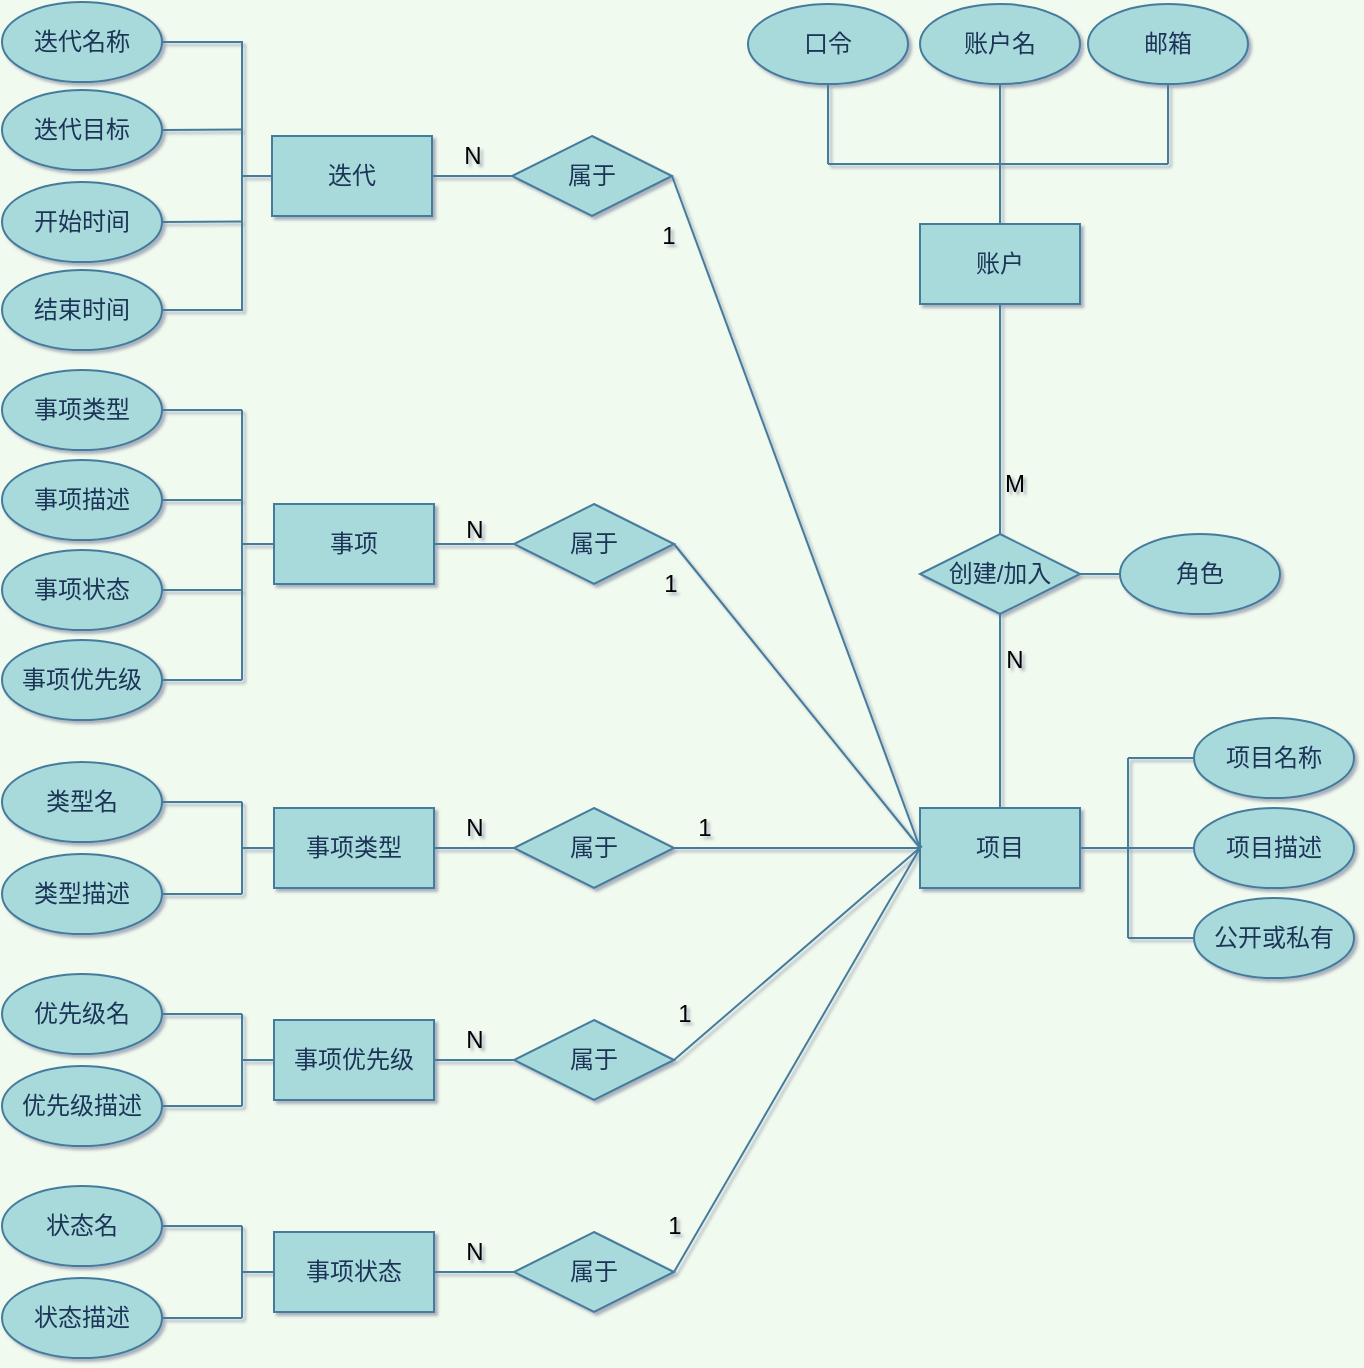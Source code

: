 <mxfile version="14.6.13" type="device"><diagram id="mEJH0nDxZswalFYeW-On" name="ER"><mxGraphModel dx="1108" dy="520" grid="1" gridSize="5" guides="1" tooltips="1" connect="1" arrows="0" fold="1" page="1" pageScale="1" pageWidth="827" pageHeight="1169" background="#F1FAEE" math="0" shadow="1"><root><mxCell id="0"/><mxCell id="1" parent="0"/><mxCell id="A1AZfDQCr9bqqlxTMdt3-1" value="项目" style="rounded=0;whiteSpace=wrap;html=1;fillColor=#A8DADC;strokeColor=#457B9D;fontColor=#1D3557;" parent="1" vertex="1"><mxGeometry x="536" y="625" width="80" height="40" as="geometry"/></mxCell><mxCell id="A1AZfDQCr9bqqlxTMdt3-2" value="账户" style="rounded=0;whiteSpace=wrap;html=1;fillColor=#A8DADC;strokeColor=#457B9D;fontColor=#1D3557;" parent="1" vertex="1"><mxGeometry x="536" y="333" width="80" height="40" as="geometry"/></mxCell><mxCell id="A1AZfDQCr9bqqlxTMdt3-3" value="创建/加入" style="rhombus;whiteSpace=wrap;html=1;fillColor=#A8DADC;strokeColor=#457B9D;fontColor=#1D3557;" parent="1" vertex="1"><mxGeometry x="536" y="488" width="80" height="40" as="geometry"/></mxCell><mxCell id="A1AZfDQCr9bqqlxTMdt3-4" value="" style="endArrow=none;html=1;exitX=0.5;exitY=0;exitDx=0;exitDy=0;strokeColor=#457B9D;fontColor=#1D3557;labelBackgroundColor=#F1FAEE;entryX=0.5;entryY=1;entryDx=0;entryDy=0;" parent="1" source="A1AZfDQCr9bqqlxTMdt3-3" target="A1AZfDQCr9bqqlxTMdt3-2" edge="1"><mxGeometry width="50" height="50" relative="1" as="geometry"><mxPoint x="616" y="548" as="sourcePoint"/><mxPoint x="576" y="458" as="targetPoint"/></mxGeometry></mxCell><mxCell id="A1AZfDQCr9bqqlxTMdt3-7" value="" style="endArrow=none;html=1;entryX=0.5;entryY=1;entryDx=0;entryDy=0;exitX=0.5;exitY=0;exitDx=0;exitDy=0;strokeColor=#457B9D;fontColor=#1D3557;labelBackgroundColor=#F1FAEE;" parent="1" source="A1AZfDQCr9bqqlxTMdt3-1" target="A1AZfDQCr9bqqlxTMdt3-3" edge="1"><mxGeometry width="50" height="50" relative="1" as="geometry"><mxPoint x="606" y="635" as="sourcePoint"/><mxPoint x="576" y="585.0" as="targetPoint"/></mxGeometry></mxCell><mxCell id="A1AZfDQCr9bqqlxTMdt3-9" value="迭代" style="rounded=0;whiteSpace=wrap;html=1;fillColor=#A8DADC;strokeColor=#457B9D;fontColor=#1D3557;" parent="1" vertex="1"><mxGeometry x="212" y="289" width="80" height="40" as="geometry"/></mxCell><mxCell id="A1AZfDQCr9bqqlxTMdt3-10" value="属于" style="rhombus;whiteSpace=wrap;html=1;fillColor=#A8DADC;strokeColor=#457B9D;fontColor=#1D3557;" parent="1" vertex="1"><mxGeometry x="332" y="289" width="80" height="40" as="geometry"/></mxCell><mxCell id="A1AZfDQCr9bqqlxTMdt3-11" value="" style="endArrow=none;html=1;entryX=0;entryY=0.5;entryDx=0;entryDy=0;exitX=1;exitY=0.5;exitDx=0;exitDy=0;strokeColor=#457B9D;fontColor=#1D3557;labelBackgroundColor=#F1FAEE;" parent="1" source="A1AZfDQCr9bqqlxTMdt3-10" target="A1AZfDQCr9bqqlxTMdt3-1" edge="1"><mxGeometry width="50" height="50" relative="1" as="geometry"><mxPoint x="496.0" y="483" as="sourcePoint"/><mxPoint x="516" y="665" as="targetPoint"/></mxGeometry></mxCell><mxCell id="A1AZfDQCr9bqqlxTMdt3-12" value="" style="endArrow=none;html=1;entryX=1;entryY=0.5;entryDx=0;entryDy=0;strokeColor=#457B9D;fontColor=#1D3557;labelBackgroundColor=#F1FAEE;" parent="1" target="A1AZfDQCr9bqqlxTMdt3-9" edge="1"><mxGeometry width="50" height="50" relative="1" as="geometry"><mxPoint x="332" y="309" as="sourcePoint"/><mxPoint x="516" y="409" as="targetPoint"/></mxGeometry></mxCell><mxCell id="A1AZfDQCr9bqqlxTMdt3-13" value="角色" style="ellipse;whiteSpace=wrap;html=1;fillColor=#A8DADC;strokeColor=#457B9D;fontColor=#1D3557;" parent="1" vertex="1"><mxGeometry x="636" y="488" width="80" height="40" as="geometry"/></mxCell><mxCell id="A1AZfDQCr9bqqlxTMdt3-20" value="口令" style="ellipse;whiteSpace=wrap;html=1;fillColor=#A8DADC;strokeColor=#457B9D;fontColor=#1D3557;" parent="1" vertex="1"><mxGeometry x="450" y="223" width="80" height="40" as="geometry"/></mxCell><mxCell id="A1AZfDQCr9bqqlxTMdt3-21" value="邮箱" style="ellipse;whiteSpace=wrap;html=1;fillColor=#A8DADC;strokeColor=#457B9D;fontColor=#1D3557;" parent="1" vertex="1"><mxGeometry x="620" y="223" width="80" height="40" as="geometry"/></mxCell><mxCell id="A1AZfDQCr9bqqlxTMdt3-25" value="" style="endArrow=none;html=1;entryX=0.5;entryY=0;entryDx=0;entryDy=0;strokeColor=#457B9D;fontColor=#1D3557;exitX=0.5;exitY=1;exitDx=0;exitDy=0;labelBackgroundColor=#F1FAEE;" parent="1" source="1s0V7fmQ5VIfKQaa-ysw-3" target="A1AZfDQCr9bqqlxTMdt3-2" edge="1"><mxGeometry width="50" height="50" relative="1" as="geometry"><mxPoint x="576" y="303" as="sourcePoint"/><mxPoint x="516" y="283" as="targetPoint"/></mxGeometry></mxCell><mxCell id="A1AZfDQCr9bqqlxTMdt3-26" value="项目名称" style="ellipse;whiteSpace=wrap;html=1;fillColor=#A8DADC;strokeColor=#457B9D;fontColor=#1D3557;" parent="1" vertex="1"><mxGeometry x="673" y="580" width="80" height="40" as="geometry"/></mxCell><mxCell id="A1AZfDQCr9bqqlxTMdt3-27" value="" style="endArrow=none;html=1;exitX=1;exitY=0.5;exitDx=0;exitDy=0;strokeColor=#457B9D;fontColor=#1D3557;labelBackgroundColor=#F1FAEE;" parent="1" source="A1AZfDQCr9bqqlxTMdt3-1" edge="1"><mxGeometry width="50" height="50" relative="1" as="geometry"><mxPoint x="566" y="568" as="sourcePoint"/><mxPoint x="640" y="645" as="targetPoint"/></mxGeometry></mxCell><mxCell id="A1AZfDQCr9bqqlxTMdt3-29" value="事项类型" style="rounded=0;whiteSpace=wrap;html=1;fillColor=#A8DADC;strokeColor=#457B9D;fontColor=#1D3557;" parent="1" vertex="1"><mxGeometry x="213" y="625" width="80" height="40" as="geometry"/></mxCell><mxCell id="A1AZfDQCr9bqqlxTMdt3-35" value="" style="endArrow=none;html=1;entryX=0;entryY=0.5;entryDx=0;entryDy=0;strokeColor=#457B9D;fontColor=#1D3557;labelBackgroundColor=#F1FAEE;exitX=1;exitY=0.5;exitDx=0;exitDy=0;" parent="1" source="A1AZfDQCr9bqqlxTMdt3-36" target="A1AZfDQCr9bqqlxTMdt3-1" edge="1"><mxGeometry width="50" height="50" relative="1" as="geometry"><mxPoint x="419" y="659" as="sourcePoint"/><mxPoint x="616" y="625" as="targetPoint"/></mxGeometry></mxCell><mxCell id="A1AZfDQCr9bqqlxTMdt3-36" value="属于" style="rhombus;whiteSpace=wrap;html=1;fillColor=#A8DADC;strokeColor=#457B9D;fontColor=#1D3557;" parent="1" vertex="1"><mxGeometry x="333" y="625" width="80" height="40" as="geometry"/></mxCell><mxCell id="A1AZfDQCr9bqqlxTMdt3-37" value="" style="endArrow=none;html=1;entryX=1;entryY=0.5;entryDx=0;entryDy=0;strokeColor=#457B9D;fontColor=#1D3557;labelBackgroundColor=#F1FAEE;" parent="1" target="A1AZfDQCr9bqqlxTMdt3-29" edge="1"><mxGeometry width="50" height="50" relative="1" as="geometry"><mxPoint x="333" y="645" as="sourcePoint"/><mxPoint x="617" y="545" as="targetPoint"/></mxGeometry></mxCell><mxCell id="1s0V7fmQ5VIfKQaa-ysw-3" value="账户名" style="ellipse;whiteSpace=wrap;html=1;fillColor=#A8DADC;strokeColor=#457B9D;fontColor=#1D3557;" parent="1" vertex="1"><mxGeometry x="536" y="223" width="80" height="40" as="geometry"/></mxCell><mxCell id="LcGLFT35uSjyttm6wVS2-3" value="" style="endArrow=none;html=1;strokeColor=#457B9D;fontColor=#1D3557;labelBackgroundColor=#F1FAEE;" parent="1" edge="1"><mxGeometry width="50" height="50" relative="1" as="geometry"><mxPoint x="490" y="303" as="sourcePoint"/><mxPoint x="660" y="303" as="targetPoint"/></mxGeometry></mxCell><mxCell id="LcGLFT35uSjyttm6wVS2-4" value="" style="endArrow=none;html=1;strokeColor=#457B9D;fontColor=#1D3557;exitX=0.5;exitY=1;exitDx=0;exitDy=0;labelBackgroundColor=#F1FAEE;" parent="1" source="A1AZfDQCr9bqqlxTMdt3-20" edge="1"><mxGeometry width="50" height="50" relative="1" as="geometry"><mxPoint x="466.0" y="313" as="sourcePoint"/><mxPoint x="490" y="303" as="targetPoint"/></mxGeometry></mxCell><mxCell id="LcGLFT35uSjyttm6wVS2-5" value="" style="endArrow=none;html=1;strokeColor=#457B9D;fontColor=#1D3557;entryX=0.5;entryY=1;entryDx=0;entryDy=0;labelBackgroundColor=#F1FAEE;" parent="1" target="A1AZfDQCr9bqqlxTMdt3-21" edge="1"><mxGeometry width="50" height="50" relative="1" as="geometry"><mxPoint x="660" y="303" as="sourcePoint"/><mxPoint x="466.0" y="313" as="targetPoint"/></mxGeometry></mxCell><mxCell id="jqcr4N8JuxzbJGiVNP83-2" value="" style="endArrow=none;html=1;strokeColor=#457B9D;fontColor=#1D3557;exitX=1;exitY=0.5;exitDx=0;exitDy=0;labelBackgroundColor=#F1FAEE;" parent="1" source="A1AZfDQCr9bqqlxTMdt3-3" edge="1"><mxGeometry width="50" height="50" relative="1" as="geometry"><mxPoint x="643" y="488" as="sourcePoint"/><mxPoint x="636" y="508" as="targetPoint"/></mxGeometry></mxCell><mxCell id="NzF4kP65JP-fQgAWdTbD-1" value="" style="endArrow=none;html=1;entryX=0;entryY=0.5;entryDx=0;entryDy=0;labelBackgroundColor=#F1FAEE;strokeColor=#457B9D;fontColor=#1D3557;" parent="1" target="A1AZfDQCr9bqqlxTMdt3-9" edge="1"><mxGeometry width="50" height="50" relative="1" as="geometry"><mxPoint x="197" y="309" as="sourcePoint"/><mxPoint x="500" y="309" as="targetPoint"/></mxGeometry></mxCell><mxCell id="NzF4kP65JP-fQgAWdTbD-3" value="迭代名称" style="ellipse;whiteSpace=wrap;html=1;fillColor=#A8DADC;strokeColor=#457B9D;fontColor=#1D3557;" parent="1" vertex="1"><mxGeometry x="77" y="222" width="80" height="40" as="geometry"/></mxCell><mxCell id="NzF4kP65JP-fQgAWdTbD-4" value="开始时间" style="ellipse;whiteSpace=wrap;html=1;fillColor=#A8DADC;strokeColor=#457B9D;fontColor=#1D3557;" parent="1" vertex="1"><mxGeometry x="77" y="312" width="80" height="40" as="geometry"/></mxCell><mxCell id="NzF4kP65JP-fQgAWdTbD-5" value="结束时间" style="ellipse;whiteSpace=wrap;html=1;fillColor=#A8DADC;strokeColor=#457B9D;fontColor=#1D3557;" parent="1" vertex="1"><mxGeometry x="77" y="356" width="80" height="40" as="geometry"/></mxCell><mxCell id="NzF4kP65JP-fQgAWdTbD-6" value="迭代目标" style="ellipse;whiteSpace=wrap;html=1;fillColor=#A8DADC;strokeColor=#457B9D;fontColor=#1D3557;" parent="1" vertex="1"><mxGeometry x="77" y="266" width="80" height="40" as="geometry"/></mxCell><mxCell id="NzF4kP65JP-fQgAWdTbD-12" value="项目描述" style="ellipse;whiteSpace=wrap;html=1;fillColor=#A8DADC;strokeColor=#457B9D;fontColor=#1D3557;" parent="1" vertex="1"><mxGeometry x="673" y="625" width="80" height="40" as="geometry"/></mxCell><mxCell id="ZMaWxJA_vVgHXpOHSefS-1" value="类型名" style="ellipse;whiteSpace=wrap;html=1;fillColor=#A8DADC;strokeColor=#457B9D;fontColor=#1D3557;" parent="1" vertex="1"><mxGeometry x="77" y="602" width="80" height="40" as="geometry"/></mxCell><mxCell id="ZMaWxJA_vVgHXpOHSefS-2" value="" style="endArrow=none;html=1;strokeColor=#457B9D;fillColor=#A8DADC;fontColor=#1D3557;" parent="1" edge="1"><mxGeometry width="50" height="50" relative="1" as="geometry"><mxPoint x="213" y="645" as="sourcePoint"/><mxPoint x="197" y="645" as="targetPoint"/></mxGeometry></mxCell><mxCell id="ZMaWxJA_vVgHXpOHSefS-3" value="" style="endArrow=none;html=1;strokeColor=#457B9D;fillColor=#A8DADC;fontColor=#1D3557;" parent="1" edge="1"><mxGeometry width="50" height="50" relative="1" as="geometry"><mxPoint x="197" y="668" as="sourcePoint"/><mxPoint x="197" y="622" as="targetPoint"/></mxGeometry></mxCell><mxCell id="ZMaWxJA_vVgHXpOHSefS-4" value="" style="endArrow=none;html=1;strokeColor=#457B9D;fillColor=#A8DADC;fontColor=#1D3557;entryX=1;entryY=0.5;entryDx=0;entryDy=0;" parent="1" target="ZMaWxJA_vVgHXpOHSefS-1" edge="1"><mxGeometry width="50" height="50" relative="1" as="geometry"><mxPoint x="197" y="622" as="sourcePoint"/><mxPoint x="202.0" y="627" as="targetPoint"/></mxGeometry></mxCell><mxCell id="ZMaWxJA_vVgHXpOHSefS-5" value="类型描述" style="ellipse;whiteSpace=wrap;html=1;fillColor=#A8DADC;strokeColor=#457B9D;fontColor=#1D3557;" parent="1" vertex="1"><mxGeometry x="77" y="648" width="80" height="40" as="geometry"/></mxCell><mxCell id="ZMaWxJA_vVgHXpOHSefS-8" value="" style="endArrow=none;html=1;strokeColor=#457B9D;fillColor=#A8DADC;fontColor=#1D3557;entryX=1;entryY=0.5;entryDx=0;entryDy=0;" parent="1" edge="1"><mxGeometry width="50" height="50" relative="1" as="geometry"><mxPoint x="197" y="668" as="sourcePoint"/><mxPoint x="157" y="668" as="targetPoint"/></mxGeometry></mxCell><mxCell id="ZMaWxJA_vVgHXpOHSefS-11" value="" style="endArrow=none;html=1;strokeColor=#457B9D;fontColor=#1D3557;labelBackgroundColor=#F1FAEE;" parent="1" edge="1"><mxGeometry width="50" height="50" relative="1" as="geometry"><mxPoint x="640" y="600" as="sourcePoint"/><mxPoint x="640" y="690" as="targetPoint"/></mxGeometry></mxCell><mxCell id="ZMaWxJA_vVgHXpOHSefS-12" value="" style="endArrow=none;html=1;strokeColor=#457B9D;fontColor=#1D3557;labelBackgroundColor=#F1FAEE;entryX=0;entryY=0.5;entryDx=0;entryDy=0;" parent="1" target="NzF4kP65JP-fQgAWdTbD-12" edge="1"><mxGeometry width="50" height="50" relative="1" as="geometry"><mxPoint x="640" y="645" as="sourcePoint"/><mxPoint x="645" y="627" as="targetPoint"/></mxGeometry></mxCell><mxCell id="ZMaWxJA_vVgHXpOHSefS-13" value="" style="endArrow=none;html=1;strokeColor=#457B9D;fontColor=#1D3557;labelBackgroundColor=#F1FAEE;entryX=0;entryY=0.5;entryDx=0;entryDy=0;" parent="1" target="A1AZfDQCr9bqqlxTMdt3-26" edge="1"><mxGeometry width="50" height="50" relative="1" as="geometry"><mxPoint x="640" y="600" as="sourcePoint"/><mxPoint x="650" y="632" as="targetPoint"/></mxGeometry></mxCell><mxCell id="ZMaWxJA_vVgHXpOHSefS-14" value="公开或私有" style="ellipse;whiteSpace=wrap;html=1;fillColor=#A8DADC;strokeColor=#457B9D;fontColor=#1D3557;" parent="1" vertex="1"><mxGeometry x="673" y="670" width="80" height="40" as="geometry"/></mxCell><mxCell id="ZMaWxJA_vVgHXpOHSefS-15" value="" style="endArrow=none;html=1;strokeColor=#457B9D;fontColor=#1D3557;labelBackgroundColor=#F1FAEE;entryX=0;entryY=0.5;entryDx=0;entryDy=0;" parent="1" target="ZMaWxJA_vVgHXpOHSefS-14" edge="1"><mxGeometry width="50" height="50" relative="1" as="geometry"><mxPoint x="640" y="690" as="sourcePoint"/><mxPoint x="678" y="650" as="targetPoint"/></mxGeometry></mxCell><mxCell id="qoDjCheaLx5Q2KSvz32s-12" value="M" style="text;html=1;align=center;verticalAlign=middle;resizable=0;points=[];autosize=1;" parent="1" vertex="1"><mxGeometry x="570.5" y="453" width="25" height="20" as="geometry"/></mxCell><mxCell id="qoDjCheaLx5Q2KSvz32s-13" value="N" style="text;html=1;align=center;verticalAlign=middle;resizable=0;points=[];autosize=1;" parent="1" vertex="1"><mxGeometry x="573" y="541" width="20" height="20" as="geometry"/></mxCell><mxCell id="qoDjCheaLx5Q2KSvz32s-16" value="N" style="text;html=1;align=center;verticalAlign=middle;resizable=0;points=[];autosize=1;" parent="1" vertex="1"><mxGeometry x="302" y="289" width="20" height="20" as="geometry"/></mxCell><mxCell id="qoDjCheaLx5Q2KSvz32s-17" value="1" style="text;html=1;align=center;verticalAlign=middle;resizable=0;points=[];autosize=1;" parent="1" vertex="1"><mxGeometry x="400" y="329" width="20" height="20" as="geometry"/></mxCell><mxCell id="qoDjCheaLx5Q2KSvz32s-18" value="N" style="text;html=1;align=center;verticalAlign=middle;resizable=0;points=[];autosize=1;" parent="1" vertex="1"><mxGeometry x="303" y="625" width="20" height="20" as="geometry"/></mxCell><mxCell id="qoDjCheaLx5Q2KSvz32s-19" value="1" style="text;html=1;align=center;verticalAlign=middle;resizable=0;points=[];autosize=1;" parent="1" vertex="1"><mxGeometry x="418" y="625" width="20" height="20" as="geometry"/></mxCell><mxCell id="xd7785Zj8dliZqHDBG_6-1" value="事项" style="rounded=0;whiteSpace=wrap;html=1;fillColor=#A8DADC;strokeColor=#457B9D;fontColor=#1D3557;" parent="1" vertex="1"><mxGeometry x="213" y="473" width="80" height="40" as="geometry"/></mxCell><mxCell id="xd7785Zj8dliZqHDBG_6-2" value="属于" style="rhombus;whiteSpace=wrap;html=1;fillColor=#A8DADC;strokeColor=#457B9D;fontColor=#1D3557;" parent="1" vertex="1"><mxGeometry x="333" y="473" width="80" height="40" as="geometry"/></mxCell><mxCell id="xd7785Zj8dliZqHDBG_6-3" value="" style="endArrow=none;html=1;exitX=0;exitY=0.5;exitDx=0;exitDy=0;entryX=1;entryY=0.5;entryDx=0;entryDy=0;strokeColor=#457B9D;fontColor=#1D3557;labelBackgroundColor=#F1FAEE;" parent="1" source="xd7785Zj8dliZqHDBG_6-2" target="xd7785Zj8dliZqHDBG_6-1" edge="1"><mxGeometry width="50" height="50" relative="1" as="geometry"><mxPoint x="483" y="443" as="sourcePoint"/><mxPoint x="533" y="393" as="targetPoint"/></mxGeometry></mxCell><mxCell id="xd7785Zj8dliZqHDBG_6-4" value="事项类型" style="ellipse;whiteSpace=wrap;html=1;fillColor=#A8DADC;strokeColor=#457B9D;fontColor=#1D3557;" parent="1" vertex="1"><mxGeometry x="77" y="406" width="80" height="40" as="geometry"/></mxCell><mxCell id="xd7785Zj8dliZqHDBG_6-5" value="" style="endArrow=none;html=1;strokeColor=#457B9D;fillColor=#A8DADC;fontColor=#1D3557;" parent="1" edge="1"><mxGeometry width="50" height="50" relative="1" as="geometry"><mxPoint x="213" y="493" as="sourcePoint"/><mxPoint x="197.0" y="493" as="targetPoint"/></mxGeometry></mxCell><mxCell id="xd7785Zj8dliZqHDBG_6-6" value="" style="endArrow=none;html=1;strokeColor=#457B9D;fillColor=#A8DADC;fontColor=#1D3557;" parent="1" edge="1"><mxGeometry width="50" height="50" relative="1" as="geometry"><mxPoint x="197.0" y="561" as="sourcePoint"/><mxPoint x="197.0" y="426" as="targetPoint"/></mxGeometry></mxCell><mxCell id="xd7785Zj8dliZqHDBG_6-7" value="" style="endArrow=none;html=1;strokeColor=#457B9D;fillColor=#A8DADC;fontColor=#1D3557;entryX=1;entryY=0.5;entryDx=0;entryDy=0;" parent="1" target="xd7785Zj8dliZqHDBG_6-4" edge="1"><mxGeometry width="50" height="50" relative="1" as="geometry"><mxPoint x="197.0" y="426" as="sourcePoint"/><mxPoint x="202.0" y="431" as="targetPoint"/></mxGeometry></mxCell><mxCell id="xd7785Zj8dliZqHDBG_6-8" value="事项描述" style="ellipse;whiteSpace=wrap;html=1;fillColor=#A8DADC;strokeColor=#457B9D;fontColor=#1D3557;" parent="1" vertex="1"><mxGeometry x="77" y="451" width="80" height="40" as="geometry"/></mxCell><mxCell id="xd7785Zj8dliZqHDBG_6-9" value="事项状态" style="ellipse;whiteSpace=wrap;html=1;fillColor=#A8DADC;strokeColor=#457B9D;fontColor=#1D3557;" parent="1" vertex="1"><mxGeometry x="77" y="496" width="80" height="40" as="geometry"/></mxCell><mxCell id="xd7785Zj8dliZqHDBG_6-10" value="事项优先级" style="ellipse;whiteSpace=wrap;html=1;fillColor=#A8DADC;strokeColor=#457B9D;fontColor=#1D3557;" parent="1" vertex="1"><mxGeometry x="77" y="541" width="80" height="40" as="geometry"/></mxCell><mxCell id="xd7785Zj8dliZqHDBG_6-11" value="" style="endArrow=none;html=1;strokeColor=#457B9D;fillColor=#A8DADC;fontColor=#1D3557;entryX=1;entryY=0.5;entryDx=0;entryDy=0;" parent="1" target="xd7785Zj8dliZqHDBG_6-8" edge="1"><mxGeometry width="50" height="50" relative="1" as="geometry"><mxPoint x="197.0" y="471" as="sourcePoint"/><mxPoint x="162" y="431" as="targetPoint"/></mxGeometry></mxCell><mxCell id="xd7785Zj8dliZqHDBG_6-12" value="" style="endArrow=none;html=1;strokeColor=#457B9D;fillColor=#A8DADC;fontColor=#1D3557;entryX=1;entryY=0.5;entryDx=0;entryDy=0;" parent="1" target="xd7785Zj8dliZqHDBG_6-9" edge="1"><mxGeometry width="50" height="50" relative="1" as="geometry"><mxPoint x="197.0" y="516" as="sourcePoint"/><mxPoint x="167" y="436" as="targetPoint"/></mxGeometry></mxCell><mxCell id="xd7785Zj8dliZqHDBG_6-13" value="" style="endArrow=none;html=1;strokeColor=#457B9D;fillColor=#A8DADC;fontColor=#1D3557;entryX=1;entryY=0.5;entryDx=0;entryDy=0;" parent="1" target="xd7785Zj8dliZqHDBG_6-10" edge="1"><mxGeometry width="50" height="50" relative="1" as="geometry"><mxPoint x="197.0" y="561" as="sourcePoint"/><mxPoint x="172" y="441" as="targetPoint"/></mxGeometry></mxCell><mxCell id="xd7785Zj8dliZqHDBG_6-14" value="N" style="text;html=1;align=center;verticalAlign=middle;resizable=0;points=[];autosize=1;" parent="1" vertex="1"><mxGeometry x="303" y="476" width="20" height="20" as="geometry"/></mxCell><mxCell id="xd7785Zj8dliZqHDBG_6-15" value="1" style="text;html=1;align=center;verticalAlign=middle;resizable=0;points=[];autosize=1;" parent="1" vertex="1"><mxGeometry x="401" y="503" width="20" height="20" as="geometry"/></mxCell><mxCell id="xd7785Zj8dliZqHDBG_6-16" value="" style="endArrow=none;html=1;entryX=0;entryY=0.5;entryDx=0;entryDy=0;strokeColor=#457B9D;fontColor=#1D3557;labelBackgroundColor=#F1FAEE;exitX=1;exitY=0.5;exitDx=0;exitDy=0;" parent="1" source="xd7785Zj8dliZqHDBG_6-2" target="A1AZfDQCr9bqqlxTMdt3-1" edge="1"><mxGeometry width="50" height="50" relative="1" as="geometry"><mxPoint x="412" y="449" as="sourcePoint"/><mxPoint x="541" y="650" as="targetPoint"/></mxGeometry></mxCell><mxCell id="xd7785Zj8dliZqHDBG_6-17" value="事项优先级" style="rounded=0;whiteSpace=wrap;html=1;fillColor=#A8DADC;strokeColor=#457B9D;fontColor=#1D3557;" parent="1" vertex="1"><mxGeometry x="213" y="731" width="80" height="40" as="geometry"/></mxCell><mxCell id="xd7785Zj8dliZqHDBG_6-18" value="属于" style="rhombus;whiteSpace=wrap;html=1;fillColor=#A8DADC;strokeColor=#457B9D;fontColor=#1D3557;" parent="1" vertex="1"><mxGeometry x="333" y="731" width="80" height="40" as="geometry"/></mxCell><mxCell id="xd7785Zj8dliZqHDBG_6-19" value="" style="endArrow=none;html=1;entryX=1;entryY=0.5;entryDx=0;entryDy=0;strokeColor=#457B9D;fontColor=#1D3557;labelBackgroundColor=#F1FAEE;" parent="1" target="xd7785Zj8dliZqHDBG_6-17" edge="1"><mxGeometry width="50" height="50" relative="1" as="geometry"><mxPoint x="333" y="751" as="sourcePoint"/><mxPoint x="617" y="651" as="targetPoint"/></mxGeometry></mxCell><mxCell id="xd7785Zj8dliZqHDBG_6-20" value="优先级名" style="ellipse;whiteSpace=wrap;html=1;fillColor=#A8DADC;strokeColor=#457B9D;fontColor=#1D3557;" parent="1" vertex="1"><mxGeometry x="77" y="708" width="80" height="40" as="geometry"/></mxCell><mxCell id="xd7785Zj8dliZqHDBG_6-21" value="" style="endArrow=none;html=1;strokeColor=#457B9D;fillColor=#A8DADC;fontColor=#1D3557;" parent="1" edge="1"><mxGeometry width="50" height="50" relative="1" as="geometry"><mxPoint x="213" y="751" as="sourcePoint"/><mxPoint x="197" y="751" as="targetPoint"/></mxGeometry></mxCell><mxCell id="xd7785Zj8dliZqHDBG_6-22" value="" style="endArrow=none;html=1;strokeColor=#457B9D;fillColor=#A8DADC;fontColor=#1D3557;" parent="1" edge="1"><mxGeometry width="50" height="50" relative="1" as="geometry"><mxPoint x="197" y="774" as="sourcePoint"/><mxPoint x="197" y="728" as="targetPoint"/></mxGeometry></mxCell><mxCell id="xd7785Zj8dliZqHDBG_6-23" value="" style="endArrow=none;html=1;strokeColor=#457B9D;fillColor=#A8DADC;fontColor=#1D3557;entryX=1;entryY=0.5;entryDx=0;entryDy=0;" parent="1" target="xd7785Zj8dliZqHDBG_6-20" edge="1"><mxGeometry width="50" height="50" relative="1" as="geometry"><mxPoint x="197" y="728" as="sourcePoint"/><mxPoint x="202.0" y="733" as="targetPoint"/></mxGeometry></mxCell><mxCell id="xd7785Zj8dliZqHDBG_6-24" value="优先级描述" style="ellipse;whiteSpace=wrap;html=1;fillColor=#A8DADC;strokeColor=#457B9D;fontColor=#1D3557;" parent="1" vertex="1"><mxGeometry x="77" y="754" width="80" height="40" as="geometry"/></mxCell><mxCell id="xd7785Zj8dliZqHDBG_6-25" value="" style="endArrow=none;html=1;strokeColor=#457B9D;fillColor=#A8DADC;fontColor=#1D3557;entryX=1;entryY=0.5;entryDx=0;entryDy=0;" parent="1" edge="1"><mxGeometry width="50" height="50" relative="1" as="geometry"><mxPoint x="197" y="774" as="sourcePoint"/><mxPoint x="157" y="774" as="targetPoint"/></mxGeometry></mxCell><mxCell id="xd7785Zj8dliZqHDBG_6-26" value="N" style="text;html=1;align=center;verticalAlign=middle;resizable=0;points=[];autosize=1;" parent="1" vertex="1"><mxGeometry x="303" y="731" width="20" height="20" as="geometry"/></mxCell><mxCell id="xd7785Zj8dliZqHDBG_6-27" value="1" style="text;html=1;align=center;verticalAlign=middle;resizable=0;points=[];autosize=1;" parent="1" vertex="1"><mxGeometry x="408" y="718" width="20" height="20" as="geometry"/></mxCell><mxCell id="xd7785Zj8dliZqHDBG_6-28" value="" style="endArrow=none;html=1;strokeColor=#457B9D;fontColor=#1D3557;labelBackgroundColor=#F1FAEE;exitX=1;exitY=0.5;exitDx=0;exitDy=0;" parent="1" source="xd7785Zj8dliZqHDBG_6-18" edge="1"><mxGeometry width="50" height="50" relative="1" as="geometry"><mxPoint x="417" y="650" as="sourcePoint"/><mxPoint x="537" y="644" as="targetPoint"/></mxGeometry></mxCell><mxCell id="xd7785Zj8dliZqHDBG_6-29" value="事项状态" style="rounded=0;whiteSpace=wrap;html=1;fillColor=#A8DADC;strokeColor=#457B9D;fontColor=#1D3557;" parent="1" vertex="1"><mxGeometry x="213" y="837" width="80" height="40" as="geometry"/></mxCell><mxCell id="xd7785Zj8dliZqHDBG_6-30" value="属于" style="rhombus;whiteSpace=wrap;html=1;fillColor=#A8DADC;strokeColor=#457B9D;fontColor=#1D3557;" parent="1" vertex="1"><mxGeometry x="333" y="837" width="80" height="40" as="geometry"/></mxCell><mxCell id="xd7785Zj8dliZqHDBG_6-31" value="" style="endArrow=none;html=1;entryX=1;entryY=0.5;entryDx=0;entryDy=0;strokeColor=#457B9D;fontColor=#1D3557;labelBackgroundColor=#F1FAEE;" parent="1" target="xd7785Zj8dliZqHDBG_6-29" edge="1"><mxGeometry width="50" height="50" relative="1" as="geometry"><mxPoint x="333" y="857" as="sourcePoint"/><mxPoint x="617" y="757" as="targetPoint"/></mxGeometry></mxCell><mxCell id="xd7785Zj8dliZqHDBG_6-32" value="状态名" style="ellipse;whiteSpace=wrap;html=1;fillColor=#A8DADC;strokeColor=#457B9D;fontColor=#1D3557;" parent="1" vertex="1"><mxGeometry x="77" y="814" width="80" height="40" as="geometry"/></mxCell><mxCell id="xd7785Zj8dliZqHDBG_6-33" value="" style="endArrow=none;html=1;strokeColor=#457B9D;fillColor=#A8DADC;fontColor=#1D3557;" parent="1" edge="1"><mxGeometry width="50" height="50" relative="1" as="geometry"><mxPoint x="213" y="857" as="sourcePoint"/><mxPoint x="197" y="857" as="targetPoint"/></mxGeometry></mxCell><mxCell id="xd7785Zj8dliZqHDBG_6-34" value="" style="endArrow=none;html=1;strokeColor=#457B9D;fillColor=#A8DADC;fontColor=#1D3557;" parent="1" edge="1"><mxGeometry width="50" height="50" relative="1" as="geometry"><mxPoint x="197" y="880" as="sourcePoint"/><mxPoint x="197" y="834" as="targetPoint"/></mxGeometry></mxCell><mxCell id="xd7785Zj8dliZqHDBG_6-35" value="" style="endArrow=none;html=1;strokeColor=#457B9D;fillColor=#A8DADC;fontColor=#1D3557;entryX=1;entryY=0.5;entryDx=0;entryDy=0;" parent="1" target="xd7785Zj8dliZqHDBG_6-32" edge="1"><mxGeometry width="50" height="50" relative="1" as="geometry"><mxPoint x="197" y="834" as="sourcePoint"/><mxPoint x="202.0" y="839" as="targetPoint"/></mxGeometry></mxCell><mxCell id="xd7785Zj8dliZqHDBG_6-36" value="状态描述" style="ellipse;whiteSpace=wrap;html=1;fillColor=#A8DADC;strokeColor=#457B9D;fontColor=#1D3557;" parent="1" vertex="1"><mxGeometry x="77" y="860" width="80" height="40" as="geometry"/></mxCell><mxCell id="xd7785Zj8dliZqHDBG_6-37" value="" style="endArrow=none;html=1;strokeColor=#457B9D;fillColor=#A8DADC;fontColor=#1D3557;entryX=1;entryY=0.5;entryDx=0;entryDy=0;" parent="1" edge="1"><mxGeometry width="50" height="50" relative="1" as="geometry"><mxPoint x="197" y="880" as="sourcePoint"/><mxPoint x="157" y="880" as="targetPoint"/></mxGeometry></mxCell><mxCell id="xd7785Zj8dliZqHDBG_6-38" value="N" style="text;html=1;align=center;verticalAlign=middle;resizable=0;points=[];autosize=1;" parent="1" vertex="1"><mxGeometry x="303" y="837" width="20" height="20" as="geometry"/></mxCell><mxCell id="xd7785Zj8dliZqHDBG_6-39" value="1" style="text;html=1;align=center;verticalAlign=middle;resizable=0;points=[];autosize=1;" parent="1" vertex="1"><mxGeometry x="403" y="824" width="20" height="20" as="geometry"/></mxCell><mxCell id="xd7785Zj8dliZqHDBG_6-40" value="" style="endArrow=none;html=1;strokeColor=#457B9D;fontColor=#1D3557;labelBackgroundColor=#F1FAEE;exitX=1;exitY=0.5;exitDx=0;exitDy=0;entryX=0;entryY=0.5;entryDx=0;entryDy=0;" parent="1" source="xd7785Zj8dliZqHDBG_6-30" target="A1AZfDQCr9bqqlxTMdt3-1" edge="1"><mxGeometry width="50" height="50" relative="1" as="geometry"><mxPoint x="417" y="756.0" as="sourcePoint"/><mxPoint x="542" y="649" as="targetPoint"/></mxGeometry></mxCell><mxCell id="xd7785Zj8dliZqHDBG_6-41" value="" style="endArrow=none;html=1;strokeColor=#457B9D;fillColor=#A8DADC;fontColor=#1D3557;" parent="1" edge="1"><mxGeometry width="50" height="50" relative="1" as="geometry"><mxPoint x="197.0" y="376.5" as="sourcePoint"/><mxPoint x="197.0" y="241.5" as="targetPoint"/></mxGeometry></mxCell><mxCell id="xd7785Zj8dliZqHDBG_6-42" value="" style="endArrow=none;html=1;strokeColor=#457B9D;fillColor=#A8DADC;fontColor=#1D3557;entryX=1;entryY=0.5;entryDx=0;entryDy=0;" parent="1" target="NzF4kP65JP-fQgAWdTbD-5" edge="1"><mxGeometry width="50" height="50" relative="1" as="geometry"><mxPoint x="197" y="376" as="sourcePoint"/><mxPoint x="162" y="433" as="targetPoint"/></mxGeometry></mxCell><mxCell id="xd7785Zj8dliZqHDBG_6-43" value="" style="endArrow=none;html=1;strokeColor=#457B9D;fillColor=#A8DADC;fontColor=#1D3557;entryX=1;entryY=0.5;entryDx=0;entryDy=0;" parent="1" target="NzF4kP65JP-fQgAWdTbD-3" edge="1"><mxGeometry width="50" height="50" relative="1" as="geometry"><mxPoint x="197" y="242" as="sourcePoint"/><mxPoint x="162" y="249" as="targetPoint"/><Array as="points"/></mxGeometry></mxCell><mxCell id="xd7785Zj8dliZqHDBG_6-44" value="" style="endArrow=none;html=1;strokeColor=#457B9D;fillColor=#A8DADC;fontColor=#1D3557;entryX=1;entryY=0.5;entryDx=0;entryDy=0;" parent="1" target="NzF4kP65JP-fQgAWdTbD-4" edge="1"><mxGeometry width="50" height="50" relative="1" as="geometry"><mxPoint x="197" y="331.8" as="sourcePoint"/><mxPoint x="157" y="331.8" as="targetPoint"/></mxGeometry></mxCell><mxCell id="xd7785Zj8dliZqHDBG_6-45" value="" style="endArrow=none;html=1;strokeColor=#457B9D;fillColor=#A8DADC;fontColor=#1D3557;entryX=1;entryY=0.5;entryDx=0;entryDy=0;" parent="1" target="NzF4kP65JP-fQgAWdTbD-6" edge="1"><mxGeometry width="50" height="50" relative="1" as="geometry"><mxPoint x="197" y="285.8" as="sourcePoint"/><mxPoint x="157" y="285.8" as="targetPoint"/></mxGeometry></mxCell></root></mxGraphModel></diagram></mxfile>
